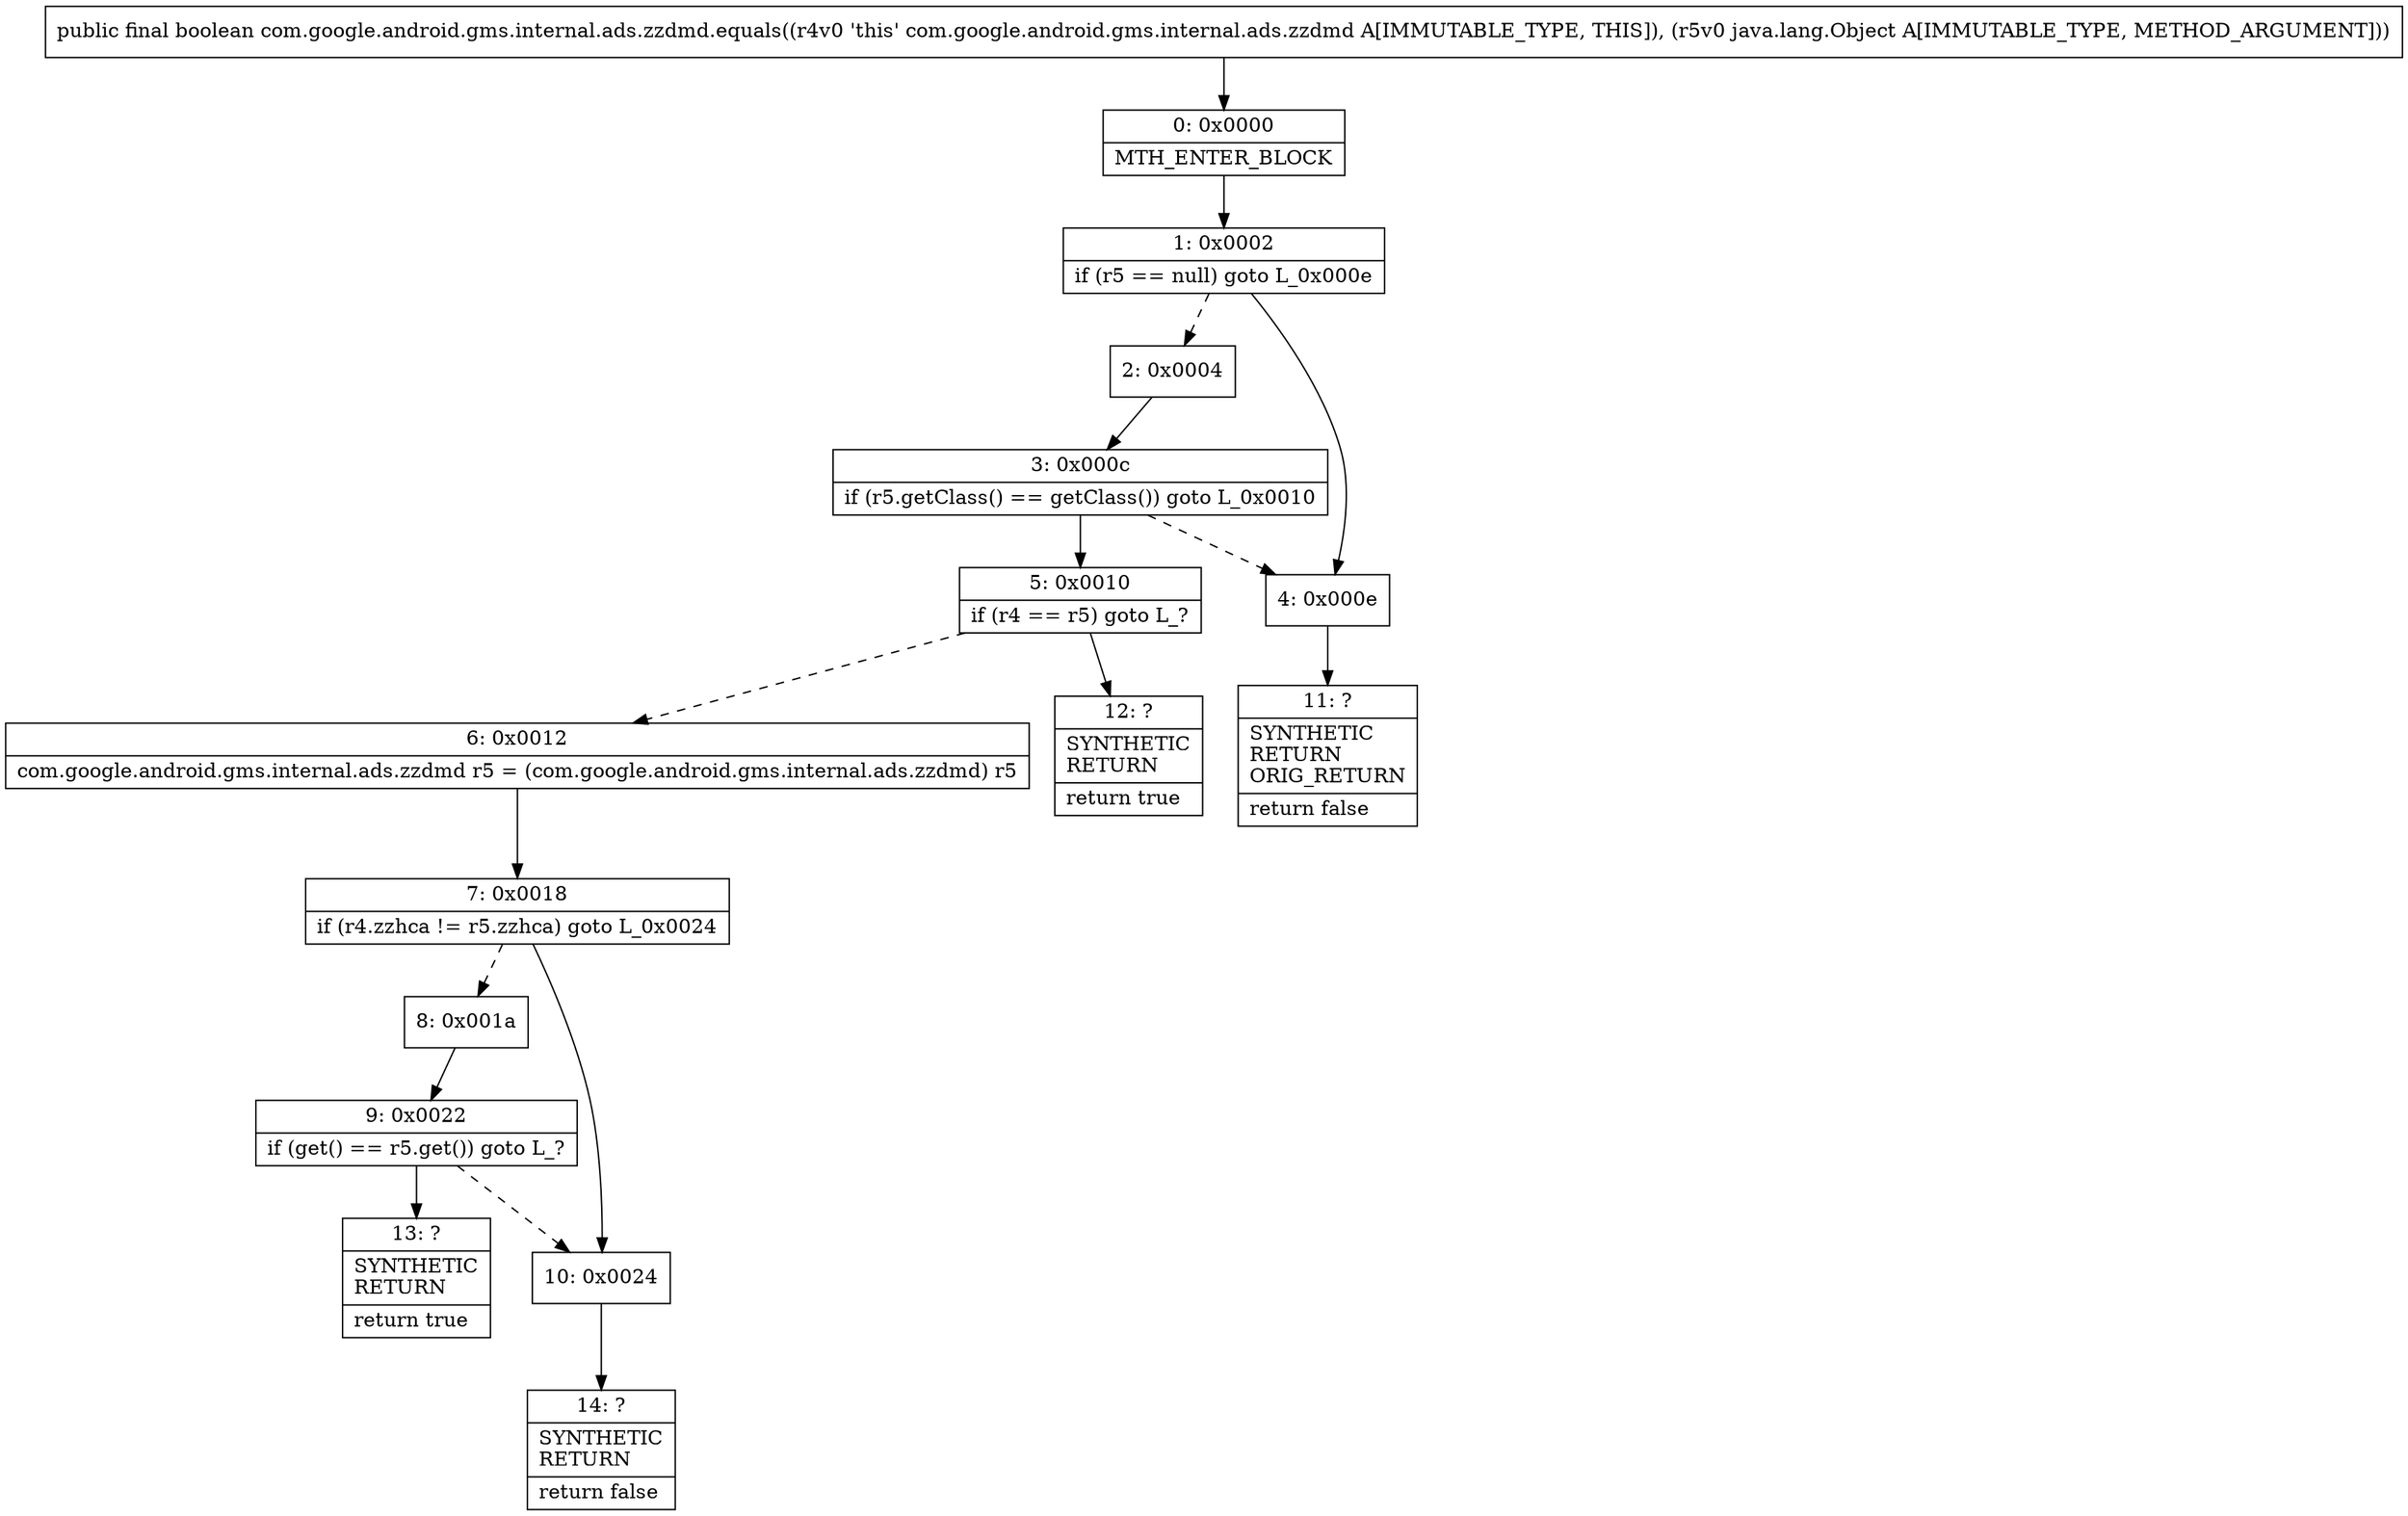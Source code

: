 digraph "CFG forcom.google.android.gms.internal.ads.zzdmd.equals(Ljava\/lang\/Object;)Z" {
Node_0 [shape=record,label="{0\:\ 0x0000|MTH_ENTER_BLOCK\l}"];
Node_1 [shape=record,label="{1\:\ 0x0002|if (r5 == null) goto L_0x000e\l}"];
Node_2 [shape=record,label="{2\:\ 0x0004}"];
Node_3 [shape=record,label="{3\:\ 0x000c|if (r5.getClass() == getClass()) goto L_0x0010\l}"];
Node_4 [shape=record,label="{4\:\ 0x000e}"];
Node_5 [shape=record,label="{5\:\ 0x0010|if (r4 == r5) goto L_?\l}"];
Node_6 [shape=record,label="{6\:\ 0x0012|com.google.android.gms.internal.ads.zzdmd r5 = (com.google.android.gms.internal.ads.zzdmd) r5\l}"];
Node_7 [shape=record,label="{7\:\ 0x0018|if (r4.zzhca != r5.zzhca) goto L_0x0024\l}"];
Node_8 [shape=record,label="{8\:\ 0x001a}"];
Node_9 [shape=record,label="{9\:\ 0x0022|if (get() == r5.get()) goto L_?\l}"];
Node_10 [shape=record,label="{10\:\ 0x0024}"];
Node_11 [shape=record,label="{11\:\ ?|SYNTHETIC\lRETURN\lORIG_RETURN\l|return false\l}"];
Node_12 [shape=record,label="{12\:\ ?|SYNTHETIC\lRETURN\l|return true\l}"];
Node_13 [shape=record,label="{13\:\ ?|SYNTHETIC\lRETURN\l|return true\l}"];
Node_14 [shape=record,label="{14\:\ ?|SYNTHETIC\lRETURN\l|return false\l}"];
MethodNode[shape=record,label="{public final boolean com.google.android.gms.internal.ads.zzdmd.equals((r4v0 'this' com.google.android.gms.internal.ads.zzdmd A[IMMUTABLE_TYPE, THIS]), (r5v0 java.lang.Object A[IMMUTABLE_TYPE, METHOD_ARGUMENT])) }"];
MethodNode -> Node_0;
Node_0 -> Node_1;
Node_1 -> Node_2[style=dashed];
Node_1 -> Node_4;
Node_2 -> Node_3;
Node_3 -> Node_4[style=dashed];
Node_3 -> Node_5;
Node_4 -> Node_11;
Node_5 -> Node_6[style=dashed];
Node_5 -> Node_12;
Node_6 -> Node_7;
Node_7 -> Node_8[style=dashed];
Node_7 -> Node_10;
Node_8 -> Node_9;
Node_9 -> Node_10[style=dashed];
Node_9 -> Node_13;
Node_10 -> Node_14;
}

